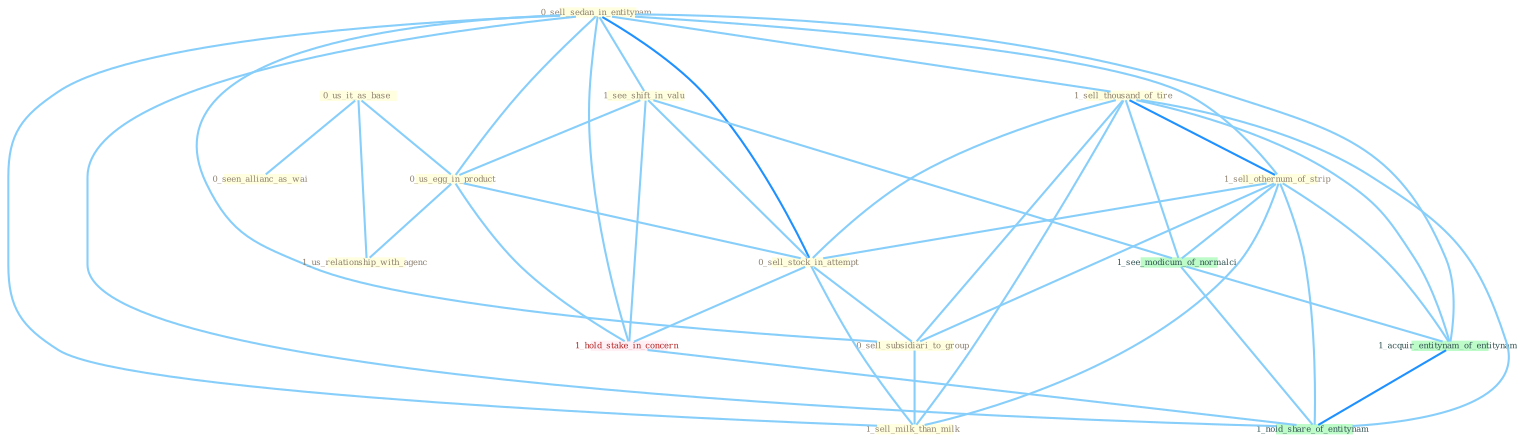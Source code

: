 Graph G{ 
    node
    [shape=polygon,style=filled,width=.5,height=.06,color="#BDFCC9",fixedsize=true,fontsize=4,
    fontcolor="#2f4f4f"];
    {node
    [color="#ffffe0", fontcolor="#8b7d6b"] "0_sell_sedan_in_entitynam " "0_us_it_as_base " "1_see_shift_in_valu " "0_us_egg_in_product " "1_us_relationship_with_agenc " "1_sell_thousand_of_tire " "1_sell_othernum_of_strip " "0_seen_allianc_as_wai " "0_sell_stock_in_attempt " "0_sell_subsidiari_to_group " "1_sell_milk_than_milk "}
{node [color="#fff0f5", fontcolor="#b22222"] "1_hold_stake_in_concern "}
edge [color="#B0E2FF"];

	"0_sell_sedan_in_entitynam " -- "1_see_shift_in_valu " [w="1", color="#87cefa" ];
	"0_sell_sedan_in_entitynam " -- "0_us_egg_in_product " [w="1", color="#87cefa" ];
	"0_sell_sedan_in_entitynam " -- "1_sell_thousand_of_tire " [w="1", color="#87cefa" ];
	"0_sell_sedan_in_entitynam " -- "1_sell_othernum_of_strip " [w="1", color="#87cefa" ];
	"0_sell_sedan_in_entitynam " -- "0_sell_stock_in_attempt " [w="2", color="#1e90ff" , len=0.8];
	"0_sell_sedan_in_entitynam " -- "0_sell_subsidiari_to_group " [w="1", color="#87cefa" ];
	"0_sell_sedan_in_entitynam " -- "1_sell_milk_than_milk " [w="1", color="#87cefa" ];
	"0_sell_sedan_in_entitynam " -- "1_hold_stake_in_concern " [w="1", color="#87cefa" ];
	"0_sell_sedan_in_entitynam " -- "1_acquir_entitynam_of_entitynam " [w="1", color="#87cefa" ];
	"0_sell_sedan_in_entitynam " -- "1_hold_share_of_entitynam " [w="1", color="#87cefa" ];
	"0_us_it_as_base " -- "0_us_egg_in_product " [w="1", color="#87cefa" ];
	"0_us_it_as_base " -- "1_us_relationship_with_agenc " [w="1", color="#87cefa" ];
	"0_us_it_as_base " -- "0_seen_allianc_as_wai " [w="1", color="#87cefa" ];
	"1_see_shift_in_valu " -- "0_us_egg_in_product " [w="1", color="#87cefa" ];
	"1_see_shift_in_valu " -- "0_sell_stock_in_attempt " [w="1", color="#87cefa" ];
	"1_see_shift_in_valu " -- "1_hold_stake_in_concern " [w="1", color="#87cefa" ];
	"1_see_shift_in_valu " -- "1_see_modicum_of_normalci " [w="1", color="#87cefa" ];
	"0_us_egg_in_product " -- "1_us_relationship_with_agenc " [w="1", color="#87cefa" ];
	"0_us_egg_in_product " -- "0_sell_stock_in_attempt " [w="1", color="#87cefa" ];
	"0_us_egg_in_product " -- "1_hold_stake_in_concern " [w="1", color="#87cefa" ];
	"1_sell_thousand_of_tire " -- "1_sell_othernum_of_strip " [w="2", color="#1e90ff" , len=0.8];
	"1_sell_thousand_of_tire " -- "0_sell_stock_in_attempt " [w="1", color="#87cefa" ];
	"1_sell_thousand_of_tire " -- "0_sell_subsidiari_to_group " [w="1", color="#87cefa" ];
	"1_sell_thousand_of_tire " -- "1_sell_milk_than_milk " [w="1", color="#87cefa" ];
	"1_sell_thousand_of_tire " -- "1_see_modicum_of_normalci " [w="1", color="#87cefa" ];
	"1_sell_thousand_of_tire " -- "1_acquir_entitynam_of_entitynam " [w="1", color="#87cefa" ];
	"1_sell_thousand_of_tire " -- "1_hold_share_of_entitynam " [w="1", color="#87cefa" ];
	"1_sell_othernum_of_strip " -- "0_sell_stock_in_attempt " [w="1", color="#87cefa" ];
	"1_sell_othernum_of_strip " -- "0_sell_subsidiari_to_group " [w="1", color="#87cefa" ];
	"1_sell_othernum_of_strip " -- "1_sell_milk_than_milk " [w="1", color="#87cefa" ];
	"1_sell_othernum_of_strip " -- "1_see_modicum_of_normalci " [w="1", color="#87cefa" ];
	"1_sell_othernum_of_strip " -- "1_acquir_entitynam_of_entitynam " [w="1", color="#87cefa" ];
	"1_sell_othernum_of_strip " -- "1_hold_share_of_entitynam " [w="1", color="#87cefa" ];
	"0_sell_stock_in_attempt " -- "0_sell_subsidiari_to_group " [w="1", color="#87cefa" ];
	"0_sell_stock_in_attempt " -- "1_sell_milk_than_milk " [w="1", color="#87cefa" ];
	"0_sell_stock_in_attempt " -- "1_hold_stake_in_concern " [w="1", color="#87cefa" ];
	"0_sell_subsidiari_to_group " -- "1_sell_milk_than_milk " [w="1", color="#87cefa" ];
	"1_hold_stake_in_concern " -- "1_hold_share_of_entitynam " [w="1", color="#87cefa" ];
	"1_see_modicum_of_normalci " -- "1_acquir_entitynam_of_entitynam " [w="1", color="#87cefa" ];
	"1_see_modicum_of_normalci " -- "1_hold_share_of_entitynam " [w="1", color="#87cefa" ];
	"1_acquir_entitynam_of_entitynam " -- "1_hold_share_of_entitynam " [w="2", color="#1e90ff" , len=0.8];
}
